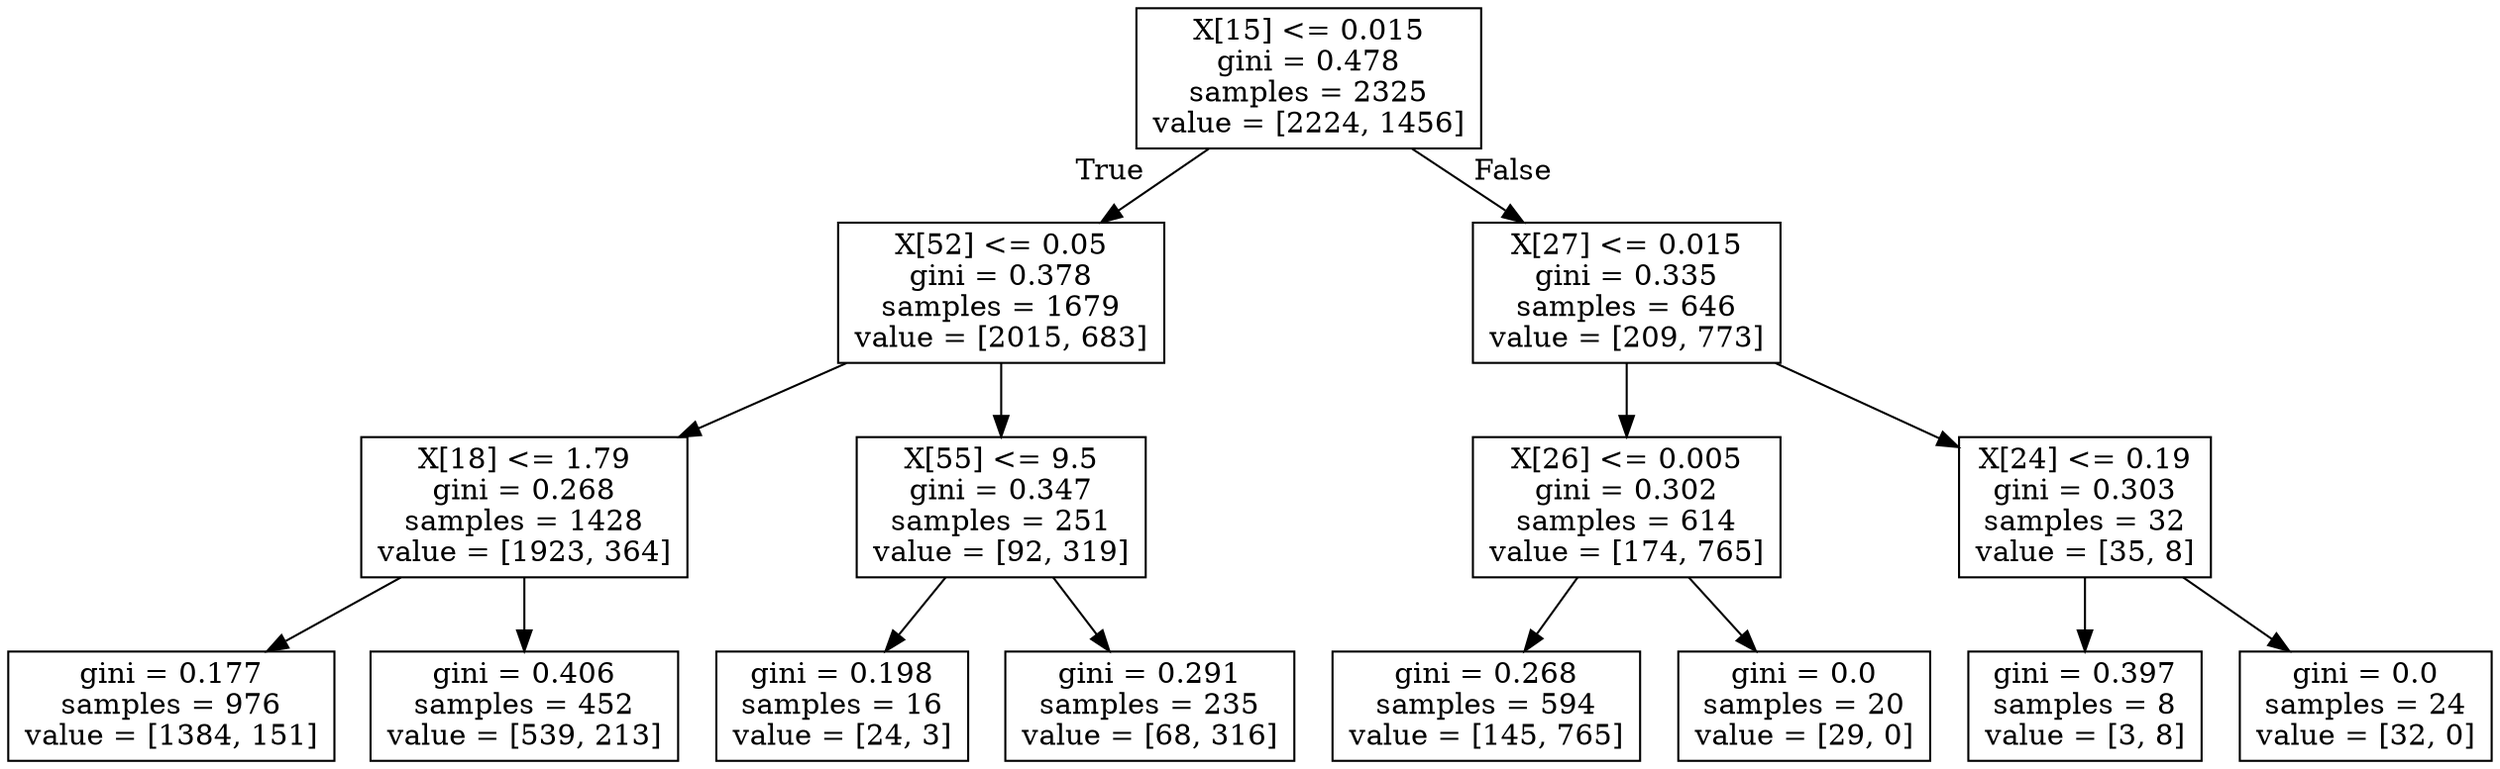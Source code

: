 digraph Tree {
node [shape=box] ;
0 [label="X[15] <= 0.015\ngini = 0.478\nsamples = 2325\nvalue = [2224, 1456]"] ;
1 [label="X[52] <= 0.05\ngini = 0.378\nsamples = 1679\nvalue = [2015, 683]"] ;
0 -> 1 [labeldistance=2.5, labelangle=45, headlabel="True"] ;
2 [label="X[18] <= 1.79\ngini = 0.268\nsamples = 1428\nvalue = [1923, 364]"] ;
1 -> 2 ;
3 [label="gini = 0.177\nsamples = 976\nvalue = [1384, 151]"] ;
2 -> 3 ;
4 [label="gini = 0.406\nsamples = 452\nvalue = [539, 213]"] ;
2 -> 4 ;
5 [label="X[55] <= 9.5\ngini = 0.347\nsamples = 251\nvalue = [92, 319]"] ;
1 -> 5 ;
6 [label="gini = 0.198\nsamples = 16\nvalue = [24, 3]"] ;
5 -> 6 ;
7 [label="gini = 0.291\nsamples = 235\nvalue = [68, 316]"] ;
5 -> 7 ;
8 [label="X[27] <= 0.015\ngini = 0.335\nsamples = 646\nvalue = [209, 773]"] ;
0 -> 8 [labeldistance=2.5, labelangle=-45, headlabel="False"] ;
9 [label="X[26] <= 0.005\ngini = 0.302\nsamples = 614\nvalue = [174, 765]"] ;
8 -> 9 ;
10 [label="gini = 0.268\nsamples = 594\nvalue = [145, 765]"] ;
9 -> 10 ;
11 [label="gini = 0.0\nsamples = 20\nvalue = [29, 0]"] ;
9 -> 11 ;
12 [label="X[24] <= 0.19\ngini = 0.303\nsamples = 32\nvalue = [35, 8]"] ;
8 -> 12 ;
13 [label="gini = 0.397\nsamples = 8\nvalue = [3, 8]"] ;
12 -> 13 ;
14 [label="gini = 0.0\nsamples = 24\nvalue = [32, 0]"] ;
12 -> 14 ;
}